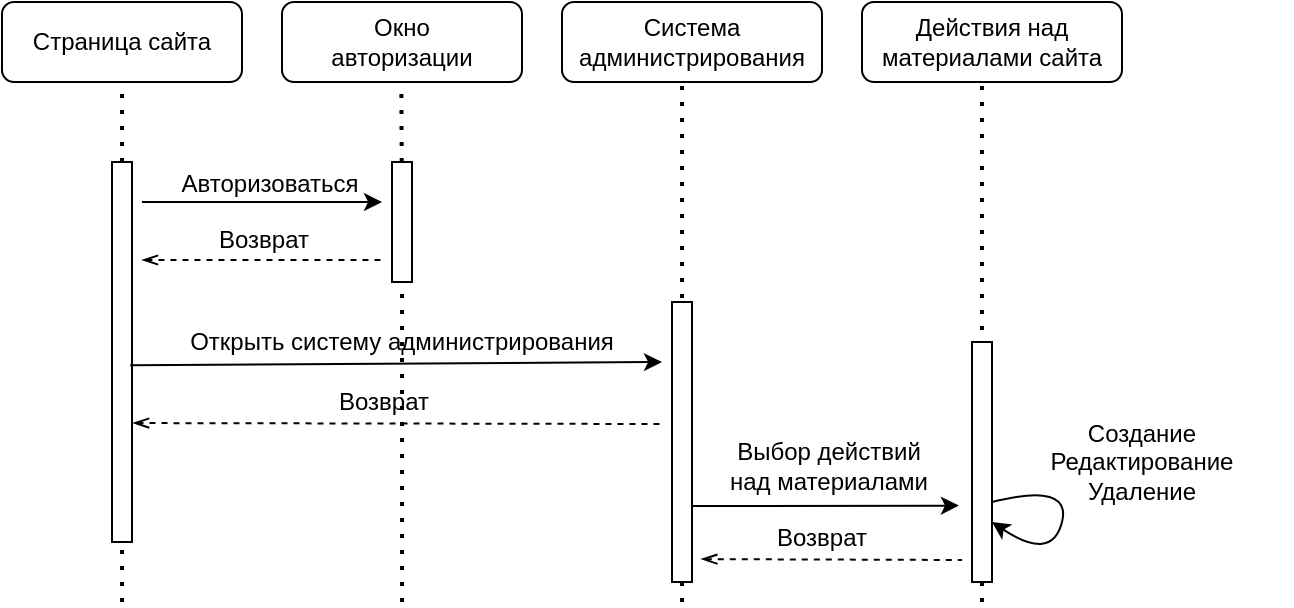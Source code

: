 <mxfile version="24.2.8" type="device">
  <diagram name="Page-1" id="gZ2owAIogtQZYCgnZvjZ">
    <mxGraphModel dx="1430" dy="788" grid="1" gridSize="10" guides="1" tooltips="1" connect="1" arrows="1" fold="1" page="1" pageScale="1" pageWidth="850" pageHeight="1100" math="0" shadow="0">
      <root>
        <mxCell id="0" />
        <mxCell id="1" parent="0" />
        <mxCell id="5E7DoI3xS24oE3ILswI5-77" value="&lt;div&gt;Страница сайта&lt;/div&gt;" style="rounded=1;whiteSpace=wrap;html=1;" vertex="1" parent="1">
          <mxGeometry x="30" y="240" width="120" height="40" as="geometry" />
        </mxCell>
        <mxCell id="5E7DoI3xS24oE3ILswI5-78" value="&lt;div&gt;Окно&lt;/div&gt;&lt;div&gt;авторизации&lt;br&gt;&lt;/div&gt;" style="rounded=1;whiteSpace=wrap;html=1;" vertex="1" parent="1">
          <mxGeometry x="170" y="240" width="120" height="40" as="geometry" />
        </mxCell>
        <mxCell id="5E7DoI3xS24oE3ILswI5-79" value="&lt;div&gt;Система &lt;br&gt;&lt;/div&gt;&lt;div&gt;администрирования&lt;/div&gt;" style="rounded=1;whiteSpace=wrap;html=1;" vertex="1" parent="1">
          <mxGeometry x="310" y="240" width="130" height="40" as="geometry" />
        </mxCell>
        <mxCell id="5E7DoI3xS24oE3ILswI5-80" value="&lt;div&gt;Действия над&lt;/div&gt;&lt;div&gt;материалами сайта&lt;br&gt;&lt;/div&gt;" style="rounded=1;whiteSpace=wrap;html=1;" vertex="1" parent="1">
          <mxGeometry x="460" y="240" width="130" height="40" as="geometry" />
        </mxCell>
        <mxCell id="5E7DoI3xS24oE3ILswI5-81" value="" style="endArrow=none;dashed=1;html=1;dashPattern=1 3;strokeWidth=2;rounded=0;entryX=0.5;entryY=1;entryDx=0;entryDy=0;" edge="1" parent="1" source="5E7DoI3xS24oE3ILswI5-87" target="5E7DoI3xS24oE3ILswI5-77">
          <mxGeometry width="50" height="50" relative="1" as="geometry">
            <mxPoint x="90" y="490" as="sourcePoint" />
            <mxPoint x="280" y="430" as="targetPoint" />
          </mxGeometry>
        </mxCell>
        <mxCell id="5E7DoI3xS24oE3ILswI5-82" value="" style="endArrow=none;dashed=1;html=1;dashPattern=1 3;strokeWidth=2;rounded=0;entryX=0.5;entryY=1;entryDx=0;entryDy=0;" edge="1" parent="1" source="5E7DoI3xS24oE3ILswI5-89">
          <mxGeometry width="50" height="50" relative="1" as="geometry">
            <mxPoint x="229.66" y="490" as="sourcePoint" />
            <mxPoint x="229.66" y="280" as="targetPoint" />
          </mxGeometry>
        </mxCell>
        <mxCell id="5E7DoI3xS24oE3ILswI5-84" value="" style="endArrow=none;dashed=1;html=1;dashPattern=1 3;strokeWidth=2;rounded=0;entryX=0.5;entryY=1;entryDx=0;entryDy=0;" edge="1" parent="1">
          <mxGeometry width="50" height="50" relative="1" as="geometry">
            <mxPoint x="370" y="540" as="sourcePoint" />
            <mxPoint x="370" y="280" as="targetPoint" />
          </mxGeometry>
        </mxCell>
        <mxCell id="5E7DoI3xS24oE3ILswI5-85" value="" style="endArrow=none;dashed=1;html=1;dashPattern=1 3;strokeWidth=2;rounded=0;entryX=0.5;entryY=1;entryDx=0;entryDy=0;" edge="1" parent="1">
          <mxGeometry width="50" height="50" relative="1" as="geometry">
            <mxPoint x="520" y="540" as="sourcePoint" />
            <mxPoint x="520" y="280" as="targetPoint" />
          </mxGeometry>
        </mxCell>
        <mxCell id="5E7DoI3xS24oE3ILswI5-88" value="" style="endArrow=none;dashed=1;html=1;dashPattern=1 3;strokeWidth=2;rounded=0;entryX=0.5;entryY=1;entryDx=0;entryDy=0;" edge="1" parent="1" target="5E7DoI3xS24oE3ILswI5-87">
          <mxGeometry width="50" height="50" relative="1" as="geometry">
            <mxPoint x="90" y="540" as="sourcePoint" />
            <mxPoint x="90" y="280" as="targetPoint" />
          </mxGeometry>
        </mxCell>
        <mxCell id="5E7DoI3xS24oE3ILswI5-87" value="" style="rounded=0;whiteSpace=wrap;html=1;" vertex="1" parent="1">
          <mxGeometry x="85" y="320" width="10" height="190" as="geometry" />
        </mxCell>
        <mxCell id="5E7DoI3xS24oE3ILswI5-90" value="" style="endArrow=none;dashed=1;html=1;dashPattern=1 3;strokeWidth=2;rounded=0;entryX=0.5;entryY=1;entryDx=0;entryDy=0;" edge="1" parent="1" target="5E7DoI3xS24oE3ILswI5-89">
          <mxGeometry width="50" height="50" relative="1" as="geometry">
            <mxPoint x="230" y="540" as="sourcePoint" />
            <mxPoint x="229.66" y="280" as="targetPoint" />
          </mxGeometry>
        </mxCell>
        <mxCell id="5E7DoI3xS24oE3ILswI5-89" value="" style="rounded=0;whiteSpace=wrap;html=1;" vertex="1" parent="1">
          <mxGeometry x="225" y="320" width="10" height="60" as="geometry" />
        </mxCell>
        <mxCell id="5E7DoI3xS24oE3ILswI5-91" value="" style="endArrow=classic;html=1;rounded=0;startArrow=none;startFill=0;endFill=1;" edge="1" parent="1">
          <mxGeometry width="50" height="50" relative="1" as="geometry">
            <mxPoint x="100" y="340" as="sourcePoint" />
            <mxPoint x="220" y="340" as="targetPoint" />
          </mxGeometry>
        </mxCell>
        <mxCell id="5E7DoI3xS24oE3ILswI5-92" value="Возврат" style="text;html=1;align=center;verticalAlign=middle;whiteSpace=wrap;rounded=0;" vertex="1" parent="1">
          <mxGeometry x="131" y="344" width="60" height="30" as="geometry" />
        </mxCell>
        <mxCell id="5E7DoI3xS24oE3ILswI5-93" value="" style="endArrow=none;html=1;rounded=0;exitX=1.5;exitY=0.133;exitDx=0;exitDy=0;exitPerimeter=0;startArrow=openThin;startFill=0;endFill=0;dashed=1;" edge="1" parent="1">
          <mxGeometry width="50" height="50" relative="1" as="geometry">
            <mxPoint x="100" y="369" as="sourcePoint" />
            <mxPoint x="220" y="369" as="targetPoint" />
          </mxGeometry>
        </mxCell>
        <mxCell id="5E7DoI3xS24oE3ILswI5-94" value="Авторизоваться" style="text;html=1;align=center;verticalAlign=middle;whiteSpace=wrap;rounded=0;" vertex="1" parent="1">
          <mxGeometry x="134" y="316" width="60" height="30" as="geometry" />
        </mxCell>
        <mxCell id="5E7DoI3xS24oE3ILswI5-96" value="" style="endArrow=none;html=1;rounded=0;entryX=0.914;entryY=0.535;entryDx=0;entryDy=0;entryPerimeter=0;endFill=0;startArrow=classic;startFill=1;" edge="1" parent="1" target="5E7DoI3xS24oE3ILswI5-87">
          <mxGeometry width="50" height="50" relative="1" as="geometry">
            <mxPoint x="360" y="420" as="sourcePoint" />
            <mxPoint x="280" y="430" as="targetPoint" />
          </mxGeometry>
        </mxCell>
        <mxCell id="5E7DoI3xS24oE3ILswI5-97" value="" style="rounded=0;whiteSpace=wrap;html=1;" vertex="1" parent="1">
          <mxGeometry x="365" y="390" width="10" height="140" as="geometry" />
        </mxCell>
        <mxCell id="5E7DoI3xS24oE3ILswI5-99" value="Открыть систему администрирования" style="text;html=1;align=center;verticalAlign=middle;whiteSpace=wrap;rounded=0;" vertex="1" parent="1">
          <mxGeometry x="105" y="395" width="250" height="30" as="geometry" />
        </mxCell>
        <mxCell id="5E7DoI3xS24oE3ILswI5-100" value="" style="rounded=0;whiteSpace=wrap;html=1;" vertex="1" parent="1">
          <mxGeometry x="515" y="410" width="10" height="120" as="geometry" />
        </mxCell>
        <mxCell id="5E7DoI3xS24oE3ILswI5-101" value="" style="endArrow=none;html=1;rounded=0;exitX=-0.155;exitY=0.448;exitDx=0;exitDy=0;exitPerimeter=0;endFill=0;startArrow=classic;startFill=1;" edge="1" parent="1">
          <mxGeometry width="50" height="50" relative="1" as="geometry">
            <mxPoint x="508.45" y="491.81" as="sourcePoint" />
            <mxPoint x="375" y="492.01" as="targetPoint" />
          </mxGeometry>
        </mxCell>
        <mxCell id="5E7DoI3xS24oE3ILswI5-102" value="&lt;div&gt;Выбор действий&lt;/div&gt;&lt;div&gt;над материалами&lt;br&gt;&lt;/div&gt;" style="text;html=1;align=center;verticalAlign=middle;whiteSpace=wrap;rounded=0;" vertex="1" parent="1">
          <mxGeometry x="391" y="456.81" width="105" height="30" as="geometry" />
        </mxCell>
        <mxCell id="5E7DoI3xS24oE3ILswI5-103" value="" style="endArrow=none;html=1;rounded=0;exitX=1.052;exitY=0.687;exitDx=0;exitDy=0;exitPerimeter=0;startArrow=openThin;startFill=0;endFill=0;dashed=1;" edge="1" parent="1" source="5E7DoI3xS24oE3ILswI5-87">
          <mxGeometry width="50" height="50" relative="1" as="geometry">
            <mxPoint x="245" y="450" as="sourcePoint" />
            <mxPoint x="360" y="451" as="targetPoint" />
          </mxGeometry>
        </mxCell>
        <mxCell id="5E7DoI3xS24oE3ILswI5-104" value="Возврат" style="text;html=1;align=center;verticalAlign=middle;whiteSpace=wrap;rounded=0;" vertex="1" parent="1">
          <mxGeometry x="191" y="425" width="60" height="30" as="geometry" />
        </mxCell>
        <mxCell id="5E7DoI3xS24oE3ILswI5-105" value="&lt;div&gt;Создание&lt;/div&gt;&lt;div&gt;Редактирование&lt;/div&gt;&lt;div&gt;Удаление&lt;br&gt;&lt;/div&gt;" style="text;html=1;align=center;verticalAlign=middle;whiteSpace=wrap;rounded=0;" vertex="1" parent="1">
          <mxGeometry x="525" y="447.5" width="150" height="45" as="geometry" />
        </mxCell>
        <mxCell id="5E7DoI3xS24oE3ILswI5-107" value="" style="curved=1;endArrow=classic;html=1;rounded=0;" edge="1" parent="1">
          <mxGeometry width="50" height="50" relative="1" as="geometry">
            <mxPoint x="525" y="490" as="sourcePoint" />
            <mxPoint x="525" y="500" as="targetPoint" />
            <Array as="points">
              <mxPoint x="565" y="480" />
              <mxPoint x="555" y="520" />
            </Array>
          </mxGeometry>
        </mxCell>
        <mxCell id="5E7DoI3xS24oE3ILswI5-108" value="" style="endArrow=none;html=1;rounded=0;exitX=1.466;exitY=0.854;exitDx=0;exitDy=0;exitPerimeter=0;startArrow=openThin;startFill=0;endFill=0;dashed=1;" edge="1" parent="1">
          <mxGeometry width="50" height="50" relative="1" as="geometry">
            <mxPoint x="379.66" y="518.56" as="sourcePoint" />
            <mxPoint x="510" y="519" as="targetPoint" />
          </mxGeometry>
        </mxCell>
        <mxCell id="5E7DoI3xS24oE3ILswI5-109" value="Возврат" style="text;html=1;align=center;verticalAlign=middle;whiteSpace=wrap;rounded=0;" vertex="1" parent="1">
          <mxGeometry x="410" y="492.5" width="60" height="30" as="geometry" />
        </mxCell>
      </root>
    </mxGraphModel>
  </diagram>
</mxfile>

